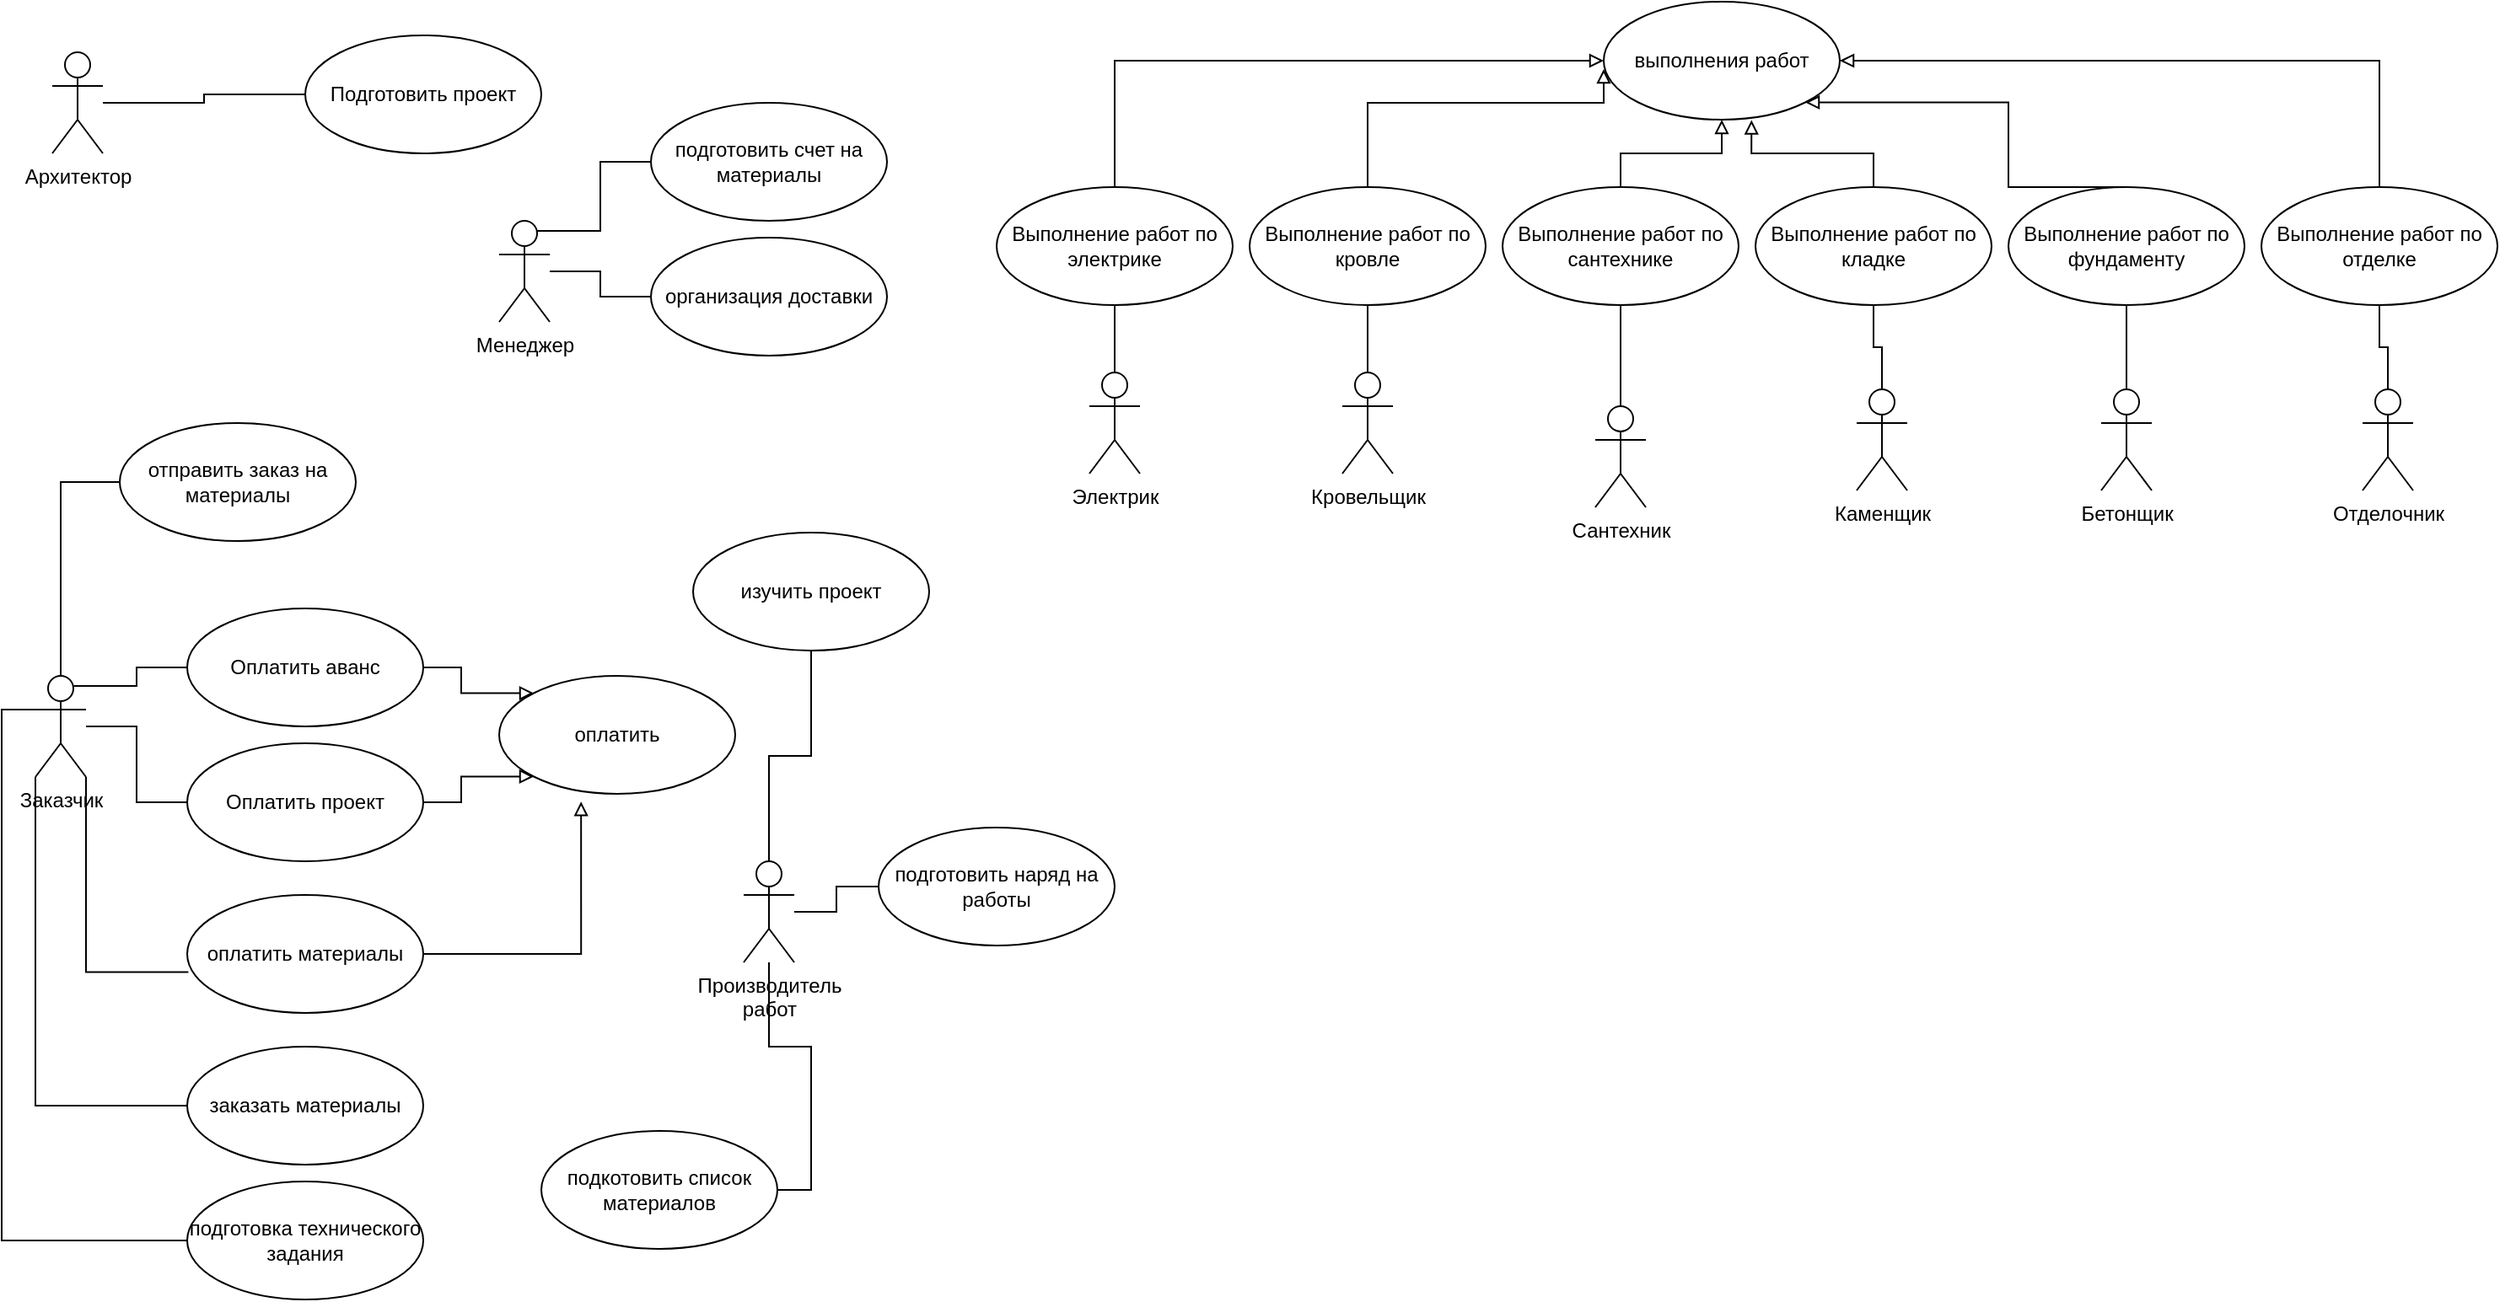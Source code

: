 <mxfile version="15.4.0" type="device"><diagram name="Page-1" id="e7e014a7-5840-1c2e-5031-d8a46d1fe8dd"><mxGraphModel dx="2031" dy="1174" grid="1" gridSize="10" guides="1" tooltips="1" connect="1" arrows="1" fold="1" page="1" pageScale="1" pageWidth="1169" pageHeight="826" background="none" math="0" shadow="0"><root><mxCell id="0"/><mxCell id="1" parent="0"/><mxCell id="zLjaqG461phigWP0yo1X-66" style="edgeStyle=orthogonalEdgeStyle;rounded=0;orthogonalLoop=1;jettySize=auto;html=1;entryX=0;entryY=0.5;entryDx=0;entryDy=0;endArrow=none;endFill=0;" edge="1" parent="1" source="zLjaqG461phigWP0yo1X-41" target="zLjaqG461phigWP0yo1X-60"><mxGeometry relative="1" as="geometry"/></mxCell><mxCell id="zLjaqG461phigWP0yo1X-67" style="edgeStyle=orthogonalEdgeStyle;rounded=0;orthogonalLoop=1;jettySize=auto;html=1;exitX=0.75;exitY=0.1;exitDx=0;exitDy=0;exitPerimeter=0;entryX=0;entryY=0.5;entryDx=0;entryDy=0;endArrow=none;endFill=0;" edge="1" parent="1" source="zLjaqG461phigWP0yo1X-41" target="zLjaqG461phigWP0yo1X-61"><mxGeometry relative="1" as="geometry"/></mxCell><mxCell id="zLjaqG461phigWP0yo1X-70" style="edgeStyle=orthogonalEdgeStyle;rounded=0;orthogonalLoop=1;jettySize=auto;html=1;exitX=1;exitY=1;exitDx=0;exitDy=0;exitPerimeter=0;entryX=0.005;entryY=0.654;entryDx=0;entryDy=0;entryPerimeter=0;endArrow=none;endFill=0;" edge="1" parent="1" source="zLjaqG461phigWP0yo1X-41" target="zLjaqG461phigWP0yo1X-68"><mxGeometry relative="1" as="geometry"/></mxCell><mxCell id="zLjaqG461phigWP0yo1X-72" style="edgeStyle=orthogonalEdgeStyle;rounded=0;orthogonalLoop=1;jettySize=auto;html=1;exitX=0;exitY=1;exitDx=0;exitDy=0;exitPerimeter=0;entryX=0;entryY=0.5;entryDx=0;entryDy=0;endArrow=none;endFill=0;" edge="1" parent="1" source="zLjaqG461phigWP0yo1X-41" target="zLjaqG461phigWP0yo1X-71"><mxGeometry relative="1" as="geometry"/></mxCell><mxCell id="zLjaqG461phigWP0yo1X-41" value="Заказчик" style="shape=umlActor;verticalLabelPosition=bottom;verticalAlign=top;html=1;outlineConnect=0;" vertex="1" parent="1"><mxGeometry x="120" y="440" width="30" height="60" as="geometry"/></mxCell><mxCell id="zLjaqG461phigWP0yo1X-53" style="edgeStyle=orthogonalEdgeStyle;rounded=0;orthogonalLoop=1;jettySize=auto;html=1;entryX=0;entryY=0.5;entryDx=0;entryDy=0;endArrow=none;endFill=0;" edge="1" parent="1" source="zLjaqG461phigWP0yo1X-42" target="zLjaqG461phigWP0yo1X-52"><mxGeometry relative="1" as="geometry"/></mxCell><mxCell id="zLjaqG461phigWP0yo1X-42" value="Архитектор" style="shape=umlActor;verticalLabelPosition=bottom;verticalAlign=top;html=1;outlineConnect=0;" vertex="1" parent="1"><mxGeometry x="130" y="70" width="30" height="60" as="geometry"/></mxCell><mxCell id="zLjaqG461phigWP0yo1X-58" style="edgeStyle=orthogonalEdgeStyle;rounded=0;orthogonalLoop=1;jettySize=auto;html=1;entryX=1;entryY=0.5;entryDx=0;entryDy=0;endArrow=none;endFill=0;" edge="1" parent="1" source="zLjaqG461phigWP0yo1X-43" target="zLjaqG461phigWP0yo1X-57"><mxGeometry relative="1" as="geometry"/></mxCell><mxCell id="zLjaqG461phigWP0yo1X-78" style="edgeStyle=orthogonalEdgeStyle;rounded=0;orthogonalLoop=1;jettySize=auto;html=1;entryX=0;entryY=0.5;entryDx=0;entryDy=0;endArrow=none;endFill=0;" edge="1" parent="1" source="zLjaqG461phigWP0yo1X-43" target="zLjaqG461phigWP0yo1X-77"><mxGeometry relative="1" as="geometry"/></mxCell><mxCell id="zLjaqG461phigWP0yo1X-43" value="Производитель &lt;br&gt;работ" style="shape=umlActor;verticalLabelPosition=bottom;verticalAlign=top;html=1;outlineConnect=0;" vertex="1" parent="1"><mxGeometry x="540" y="550" width="30" height="60" as="geometry"/></mxCell><mxCell id="zLjaqG461phigWP0yo1X-44" value="Менеджер" style="shape=umlActor;verticalLabelPosition=bottom;verticalAlign=top;html=1;outlineConnect=0;" vertex="1" parent="1"><mxGeometry x="395" y="170" width="30" height="60" as="geometry"/></mxCell><mxCell id="zLjaqG461phigWP0yo1X-103" style="edgeStyle=orthogonalEdgeStyle;rounded=0;orthogonalLoop=1;jettySize=auto;html=1;entryX=0.5;entryY=1;entryDx=0;entryDy=0;endArrow=none;endFill=0;" edge="1" parent="1" source="zLjaqG461phigWP0yo1X-45" target="zLjaqG461phigWP0yo1X-86"><mxGeometry relative="1" as="geometry"/></mxCell><mxCell id="zLjaqG461phigWP0yo1X-45" value="Бетонщик" style="shape=umlActor;verticalLabelPosition=bottom;verticalAlign=top;html=1;outlineConnect=0;" vertex="1" parent="1"><mxGeometry x="1345" y="270" width="30" height="60" as="geometry"/></mxCell><mxCell id="zLjaqG461phigWP0yo1X-102" style="edgeStyle=orthogonalEdgeStyle;rounded=0;orthogonalLoop=1;jettySize=auto;html=1;entryX=0.5;entryY=1;entryDx=0;entryDy=0;endArrow=none;endFill=0;" edge="1" parent="1" source="zLjaqG461phigWP0yo1X-46" target="zLjaqG461phigWP0yo1X-87"><mxGeometry relative="1" as="geometry"/></mxCell><mxCell id="zLjaqG461phigWP0yo1X-46" value="Каменщик" style="shape=umlActor;verticalLabelPosition=bottom;verticalAlign=top;html=1;outlineConnect=0;" vertex="1" parent="1"><mxGeometry x="1200" y="270" width="30" height="60" as="geometry"/></mxCell><mxCell id="zLjaqG461phigWP0yo1X-100" style="edgeStyle=orthogonalEdgeStyle;rounded=0;orthogonalLoop=1;jettySize=auto;html=1;entryX=0.5;entryY=1;entryDx=0;entryDy=0;endArrow=none;endFill=0;" edge="1" parent="1" source="zLjaqG461phigWP0yo1X-47" target="zLjaqG461phigWP0yo1X-88"><mxGeometry relative="1" as="geometry"/></mxCell><mxCell id="zLjaqG461phigWP0yo1X-47" value="Кровельщик" style="shape=umlActor;verticalLabelPosition=bottom;verticalAlign=top;html=1;outlineConnect=0;" vertex="1" parent="1"><mxGeometry x="895" y="260" width="30" height="60" as="geometry"/></mxCell><mxCell id="zLjaqG461phigWP0yo1X-99" style="edgeStyle=orthogonalEdgeStyle;rounded=0;orthogonalLoop=1;jettySize=auto;html=1;entryX=0.5;entryY=1;entryDx=0;entryDy=0;endArrow=none;endFill=0;" edge="1" parent="1" source="zLjaqG461phigWP0yo1X-48" target="zLjaqG461phigWP0yo1X-89"><mxGeometry relative="1" as="geometry"/></mxCell><mxCell id="zLjaqG461phigWP0yo1X-48" value="Электрик" style="shape=umlActor;verticalLabelPosition=bottom;verticalAlign=top;html=1;outlineConnect=0;" vertex="1" parent="1"><mxGeometry x="745" y="260" width="30" height="60" as="geometry"/></mxCell><mxCell id="zLjaqG461phigWP0yo1X-101" style="edgeStyle=orthogonalEdgeStyle;rounded=0;orthogonalLoop=1;jettySize=auto;html=1;entryX=0.5;entryY=1;entryDx=0;entryDy=0;endArrow=none;endFill=0;" edge="1" parent="1" source="zLjaqG461phigWP0yo1X-49" target="zLjaqG461phigWP0yo1X-90"><mxGeometry relative="1" as="geometry"/></mxCell><mxCell id="zLjaqG461phigWP0yo1X-49" value="Сантехник" style="shape=umlActor;verticalLabelPosition=bottom;verticalAlign=top;html=1;outlineConnect=0;" vertex="1" parent="1"><mxGeometry x="1045" y="280" width="30" height="60" as="geometry"/></mxCell><mxCell id="zLjaqG461phigWP0yo1X-104" style="edgeStyle=orthogonalEdgeStyle;rounded=0;orthogonalLoop=1;jettySize=auto;html=1;entryX=0.5;entryY=1;entryDx=0;entryDy=0;endArrow=none;endFill=0;" edge="1" parent="1" source="zLjaqG461phigWP0yo1X-50" target="zLjaqG461phigWP0yo1X-91"><mxGeometry relative="1" as="geometry"/></mxCell><mxCell id="zLjaqG461phigWP0yo1X-50" value="Отделочник" style="shape=umlActor;verticalLabelPosition=bottom;verticalAlign=top;html=1;outlineConnect=0;" vertex="1" parent="1"><mxGeometry x="1500" y="270" width="30" height="60" as="geometry"/></mxCell><mxCell id="zLjaqG461phigWP0yo1X-52" value="Подготовить проект" style="ellipse;whiteSpace=wrap;html=1;" vertex="1" parent="1"><mxGeometry x="280" y="60" width="140" height="70" as="geometry"/></mxCell><mxCell id="zLjaqG461phigWP0yo1X-54" value="оплатить" style="ellipse;whiteSpace=wrap;html=1;" vertex="1" parent="1"><mxGeometry x="395" y="440" width="140" height="70" as="geometry"/></mxCell><mxCell id="zLjaqG461phigWP0yo1X-57" value="подкотовить список материалов" style="ellipse;whiteSpace=wrap;html=1;" vertex="1" parent="1"><mxGeometry x="420" y="710" width="140" height="70" as="geometry"/></mxCell><mxCell id="zLjaqG461phigWP0yo1X-79" style="edgeStyle=orthogonalEdgeStyle;rounded=0;orthogonalLoop=1;jettySize=auto;html=1;exitX=0;exitY=0.5;exitDx=0;exitDy=0;entryX=0.5;entryY=0;entryDx=0;entryDy=0;entryPerimeter=0;endArrow=none;endFill=0;" edge="1" parent="1" source="zLjaqG461phigWP0yo1X-59" target="zLjaqG461phigWP0yo1X-41"><mxGeometry relative="1" as="geometry"/></mxCell><mxCell id="zLjaqG461phigWP0yo1X-59" value="отправить заказ на материалы" style="ellipse;whiteSpace=wrap;html=1;" vertex="1" parent="1"><mxGeometry x="170" y="290" width="140" height="70" as="geometry"/></mxCell><mxCell id="zLjaqG461phigWP0yo1X-64" style="edgeStyle=orthogonalEdgeStyle;rounded=0;orthogonalLoop=1;jettySize=auto;html=1;entryX=0;entryY=1;entryDx=0;entryDy=0;endArrow=block;endFill=0;" edge="1" parent="1" source="zLjaqG461phigWP0yo1X-60" target="zLjaqG461phigWP0yo1X-54"><mxGeometry relative="1" as="geometry"/></mxCell><mxCell id="zLjaqG461phigWP0yo1X-60" value="Оплатить проект" style="ellipse;whiteSpace=wrap;html=1;" vertex="1" parent="1"><mxGeometry x="210" y="480" width="140" height="70" as="geometry"/></mxCell><mxCell id="zLjaqG461phigWP0yo1X-65" style="edgeStyle=orthogonalEdgeStyle;rounded=0;orthogonalLoop=1;jettySize=auto;html=1;entryX=0;entryY=0;entryDx=0;entryDy=0;endArrow=block;endFill=0;" edge="1" parent="1" source="zLjaqG461phigWP0yo1X-61" target="zLjaqG461phigWP0yo1X-54"><mxGeometry relative="1" as="geometry"/></mxCell><mxCell id="zLjaqG461phigWP0yo1X-61" value="Оплатить аванс" style="ellipse;whiteSpace=wrap;html=1;" vertex="1" parent="1"><mxGeometry x="210" y="400" width="140" height="70" as="geometry"/></mxCell><mxCell id="zLjaqG461phigWP0yo1X-69" style="edgeStyle=orthogonalEdgeStyle;rounded=0;orthogonalLoop=1;jettySize=auto;html=1;entryX=0.347;entryY=1.066;entryDx=0;entryDy=0;entryPerimeter=0;endArrow=block;endFill=0;" edge="1" parent="1" source="zLjaqG461phigWP0yo1X-68" target="zLjaqG461phigWP0yo1X-54"><mxGeometry relative="1" as="geometry"/></mxCell><mxCell id="zLjaqG461phigWP0yo1X-68" value="оплатить материалы" style="ellipse;whiteSpace=wrap;html=1;" vertex="1" parent="1"><mxGeometry x="210" y="570" width="140" height="70" as="geometry"/></mxCell><mxCell id="zLjaqG461phigWP0yo1X-71" value="заказать материалы" style="ellipse;whiteSpace=wrap;html=1;" vertex="1" parent="1"><mxGeometry x="210" y="660" width="140" height="70" as="geometry"/></mxCell><mxCell id="zLjaqG461phigWP0yo1X-74" style="edgeStyle=orthogonalEdgeStyle;rounded=0;orthogonalLoop=1;jettySize=auto;html=1;entryX=0;entryY=0.333;entryDx=0;entryDy=0;entryPerimeter=0;endArrow=none;endFill=0;" edge="1" parent="1" source="zLjaqG461phigWP0yo1X-73" target="zLjaqG461phigWP0yo1X-41"><mxGeometry relative="1" as="geometry"/></mxCell><mxCell id="zLjaqG461phigWP0yo1X-73" value="подготовка технического задания" style="ellipse;whiteSpace=wrap;html=1;" vertex="1" parent="1"><mxGeometry x="210" y="740" width="140" height="70" as="geometry"/></mxCell><mxCell id="zLjaqG461phigWP0yo1X-76" style="edgeStyle=orthogonalEdgeStyle;rounded=0;orthogonalLoop=1;jettySize=auto;html=1;entryX=0.5;entryY=0;entryDx=0;entryDy=0;entryPerimeter=0;endArrow=none;endFill=0;" edge="1" parent="1" source="zLjaqG461phigWP0yo1X-75" target="zLjaqG461phigWP0yo1X-43"><mxGeometry relative="1" as="geometry"/></mxCell><mxCell id="zLjaqG461phigWP0yo1X-75" value="изучить проект" style="ellipse;whiteSpace=wrap;html=1;" vertex="1" parent="1"><mxGeometry x="510" y="355" width="140" height="70" as="geometry"/></mxCell><mxCell id="zLjaqG461phigWP0yo1X-77" value="подготовить наряд на работы" style="ellipse;whiteSpace=wrap;html=1;" vertex="1" parent="1"><mxGeometry x="620" y="530" width="140" height="70" as="geometry"/></mxCell><mxCell id="zLjaqG461phigWP0yo1X-83" style="edgeStyle=orthogonalEdgeStyle;rounded=0;orthogonalLoop=1;jettySize=auto;html=1;entryX=0.75;entryY=0.1;entryDx=0;entryDy=0;entryPerimeter=0;endArrow=none;endFill=0;" edge="1" parent="1" source="zLjaqG461phigWP0yo1X-80" target="zLjaqG461phigWP0yo1X-44"><mxGeometry relative="1" as="geometry"/></mxCell><mxCell id="zLjaqG461phigWP0yo1X-80" value="подготовить счет на материалы" style="ellipse;whiteSpace=wrap;html=1;" vertex="1" parent="1"><mxGeometry x="485" y="100" width="140" height="70" as="geometry"/></mxCell><mxCell id="zLjaqG461phigWP0yo1X-84" style="edgeStyle=orthogonalEdgeStyle;rounded=0;orthogonalLoop=1;jettySize=auto;html=1;exitX=0;exitY=0.5;exitDx=0;exitDy=0;endArrow=none;endFill=0;" edge="1" parent="1" source="zLjaqG461phigWP0yo1X-81" target="zLjaqG461phigWP0yo1X-44"><mxGeometry relative="1" as="geometry"/></mxCell><mxCell id="zLjaqG461phigWP0yo1X-81" value="организация доставки" style="ellipse;whiteSpace=wrap;html=1;" vertex="1" parent="1"><mxGeometry x="485" y="180" width="140" height="70" as="geometry"/></mxCell><mxCell id="zLjaqG461phigWP0yo1X-85" value="выполнения работ" style="ellipse;whiteSpace=wrap;html=1;" vertex="1" parent="1"><mxGeometry x="1050" y="40" width="140" height="70" as="geometry"/></mxCell><mxCell id="zLjaqG461phigWP0yo1X-96" style="edgeStyle=orthogonalEdgeStyle;rounded=0;orthogonalLoop=1;jettySize=auto;html=1;entryX=1;entryY=1;entryDx=0;entryDy=0;endArrow=block;endFill=0;exitX=0.5;exitY=0;exitDx=0;exitDy=0;" edge="1" parent="1" source="zLjaqG461phigWP0yo1X-86" target="zLjaqG461phigWP0yo1X-85"><mxGeometry relative="1" as="geometry"><Array as="points"><mxPoint x="1290" y="150"/><mxPoint x="1290" y="100"/></Array></mxGeometry></mxCell><mxCell id="zLjaqG461phigWP0yo1X-86" value="Выполнение работ по фундаменту" style="ellipse;whiteSpace=wrap;html=1;" vertex="1" parent="1"><mxGeometry x="1290" y="150" width="140" height="70" as="geometry"/></mxCell><mxCell id="zLjaqG461phigWP0yo1X-95" style="edgeStyle=orthogonalEdgeStyle;rounded=0;orthogonalLoop=1;jettySize=auto;html=1;entryX=0.626;entryY=1.004;entryDx=0;entryDy=0;entryPerimeter=0;endArrow=block;endFill=0;" edge="1" parent="1" source="zLjaqG461phigWP0yo1X-87" target="zLjaqG461phigWP0yo1X-85"><mxGeometry relative="1" as="geometry"/></mxCell><mxCell id="zLjaqG461phigWP0yo1X-87" value="Выполнение работ по кладке" style="ellipse;whiteSpace=wrap;html=1;" vertex="1" parent="1"><mxGeometry x="1140" y="150" width="140" height="70" as="geometry"/></mxCell><mxCell id="zLjaqG461phigWP0yo1X-93" style="edgeStyle=orthogonalEdgeStyle;rounded=0;orthogonalLoop=1;jettySize=auto;html=1;endArrow=block;endFill=0;" edge="1" parent="1" source="zLjaqG461phigWP0yo1X-88"><mxGeometry relative="1" as="geometry"><mxPoint x="1050" y="80" as="targetPoint"/><Array as="points"><mxPoint x="910" y="100"/><mxPoint x="1050" y="100"/></Array></mxGeometry></mxCell><mxCell id="zLjaqG461phigWP0yo1X-88" value="Выполнение работ по кровле" style="ellipse;whiteSpace=wrap;html=1;" vertex="1" parent="1"><mxGeometry x="840" y="150" width="140" height="70" as="geometry"/></mxCell><mxCell id="zLjaqG461phigWP0yo1X-92" style="edgeStyle=orthogonalEdgeStyle;rounded=0;orthogonalLoop=1;jettySize=auto;html=1;entryX=0;entryY=0.5;entryDx=0;entryDy=0;endArrow=block;endFill=0;" edge="1" parent="1" source="zLjaqG461phigWP0yo1X-89" target="zLjaqG461phigWP0yo1X-85"><mxGeometry relative="1" as="geometry"><Array as="points"><mxPoint x="760" y="75"/></Array></mxGeometry></mxCell><mxCell id="zLjaqG461phigWP0yo1X-89" value="Выполнение работ по электрике" style="ellipse;whiteSpace=wrap;html=1;" vertex="1" parent="1"><mxGeometry x="690" y="150" width="140" height="70" as="geometry"/></mxCell><mxCell id="zLjaqG461phigWP0yo1X-94" style="edgeStyle=orthogonalEdgeStyle;rounded=0;orthogonalLoop=1;jettySize=auto;html=1;endArrow=block;endFill=0;" edge="1" parent="1" source="zLjaqG461phigWP0yo1X-90" target="zLjaqG461phigWP0yo1X-85"><mxGeometry relative="1" as="geometry"/></mxCell><mxCell id="zLjaqG461phigWP0yo1X-90" value="Выполнение работ по сантехнике" style="ellipse;whiteSpace=wrap;html=1;" vertex="1" parent="1"><mxGeometry x="990" y="150" width="140" height="70" as="geometry"/></mxCell><mxCell id="zLjaqG461phigWP0yo1X-97" style="edgeStyle=orthogonalEdgeStyle;rounded=0;orthogonalLoop=1;jettySize=auto;html=1;entryX=1;entryY=0.5;entryDx=0;entryDy=0;endArrow=block;endFill=0;" edge="1" parent="1" source="zLjaqG461phigWP0yo1X-91" target="zLjaqG461phigWP0yo1X-85"><mxGeometry relative="1" as="geometry"><Array as="points"><mxPoint x="1510" y="75"/></Array></mxGeometry></mxCell><mxCell id="zLjaqG461phigWP0yo1X-91" value="Выполнение работ по отделке" style="ellipse;whiteSpace=wrap;html=1;" vertex="1" parent="1"><mxGeometry x="1440" y="150" width="140" height="70" as="geometry"/></mxCell></root></mxGraphModel></diagram></mxfile>